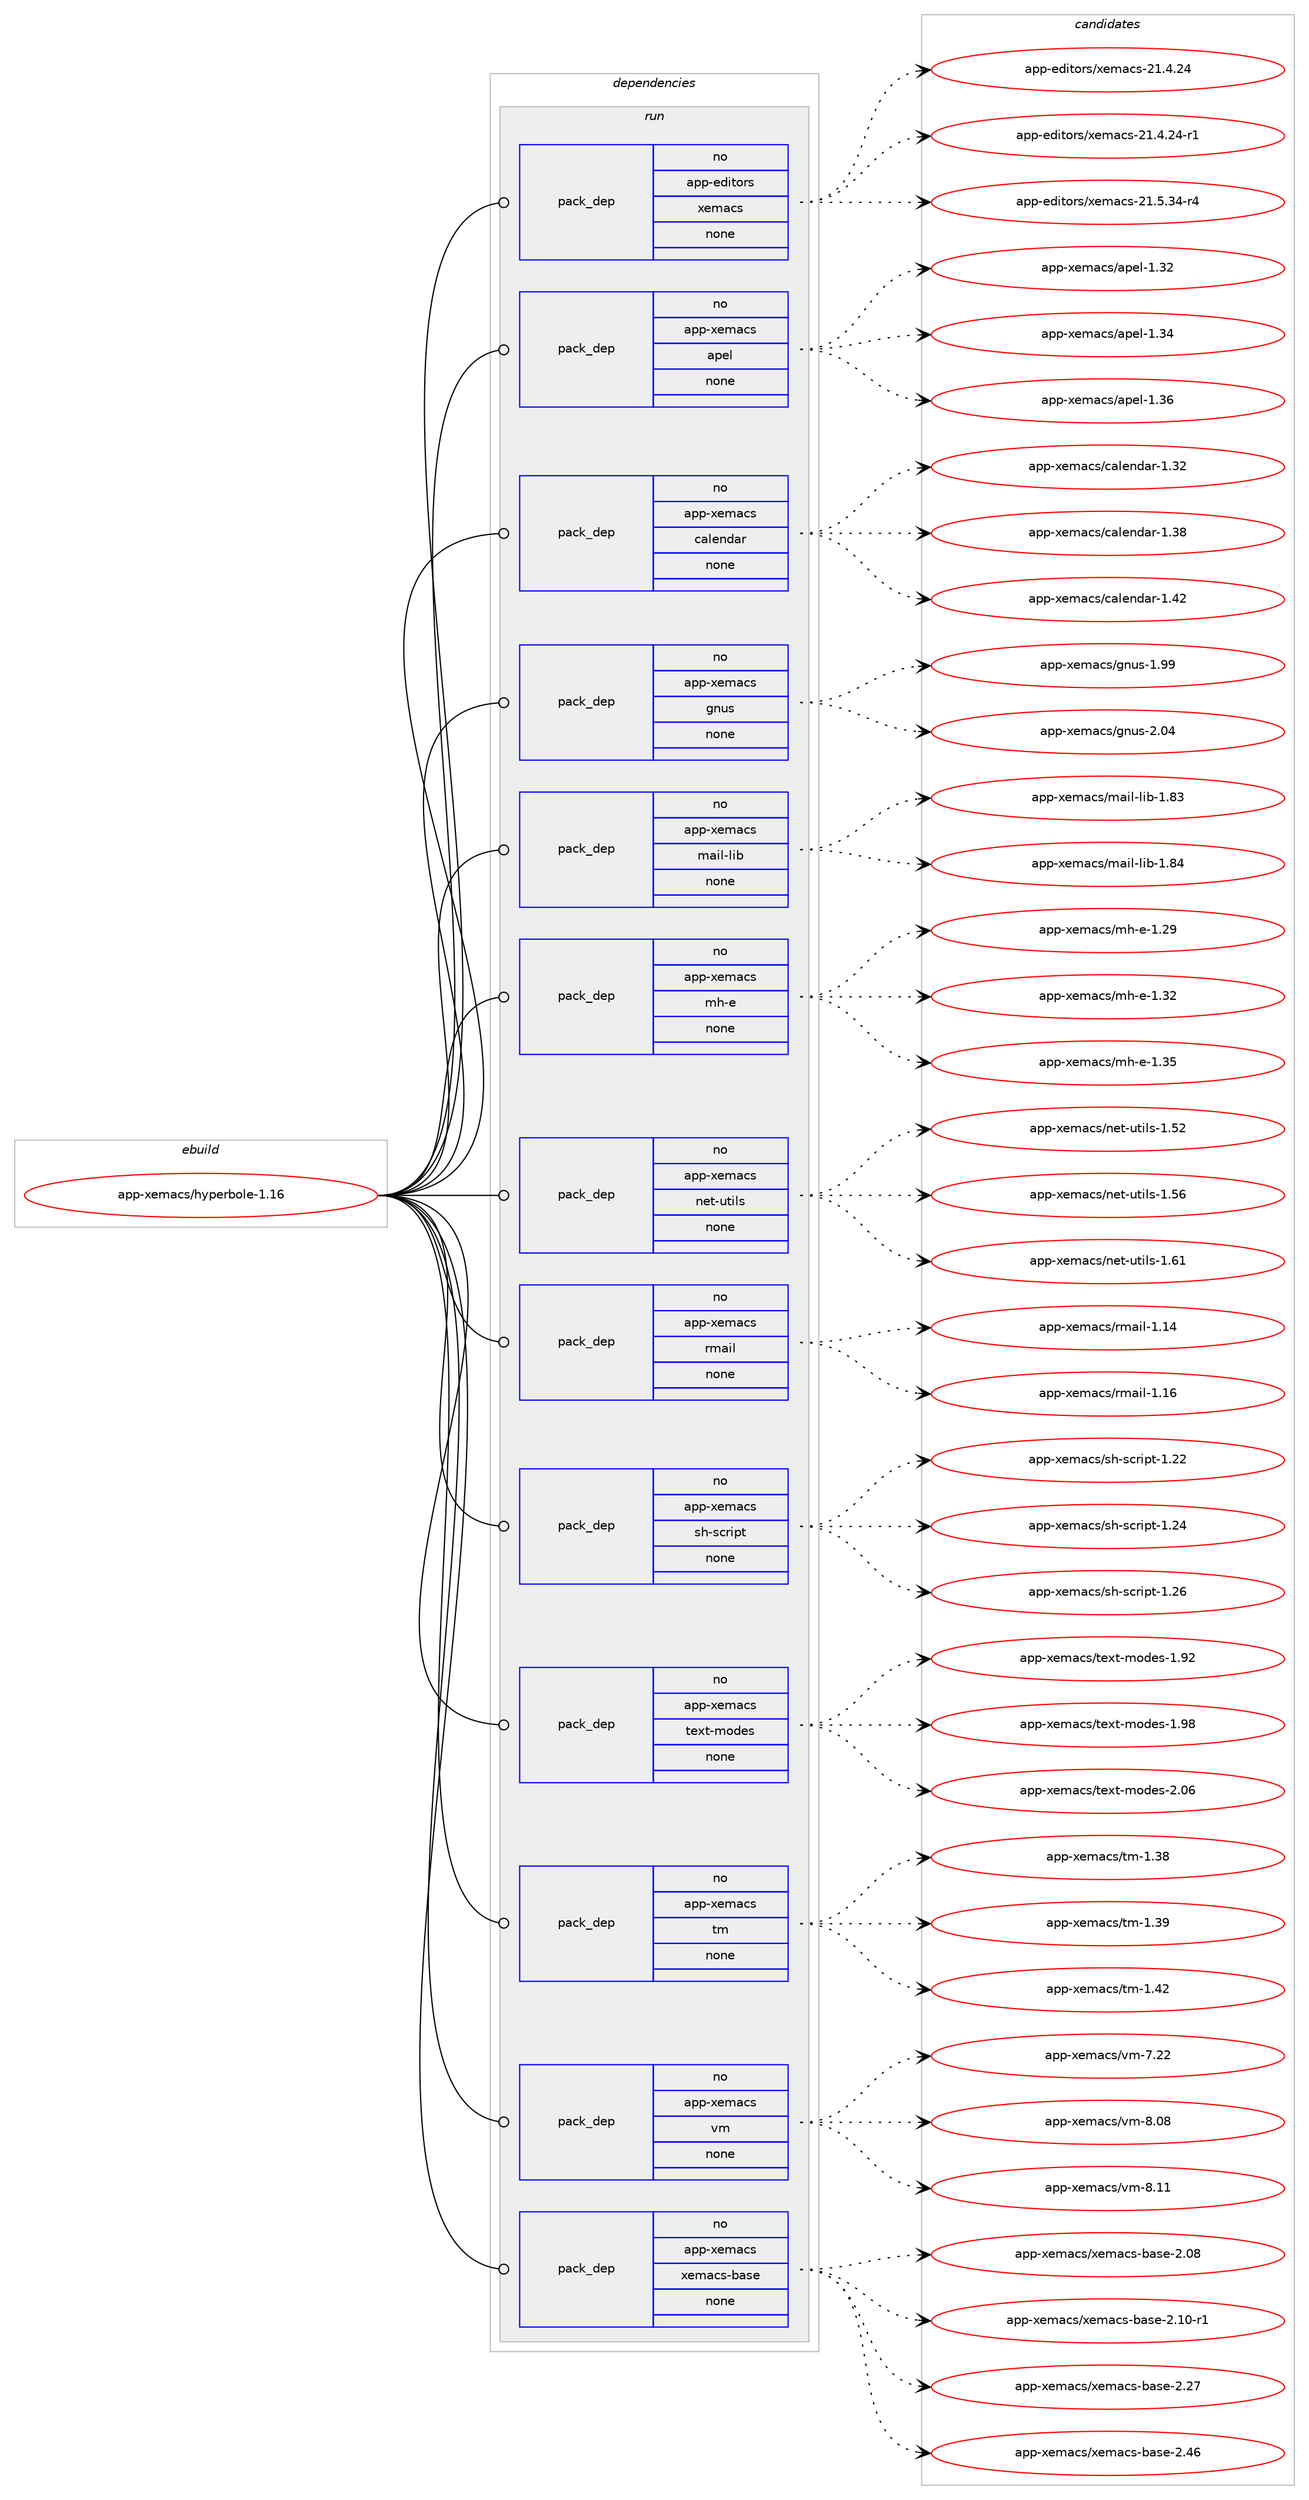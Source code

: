 digraph prolog {

# *************
# Graph options
# *************

newrank=true;
concentrate=true;
compound=true;
graph [rankdir=LR,fontname=Helvetica,fontsize=10,ranksep=1.5];#, ranksep=2.5, nodesep=0.2];
edge  [arrowhead=vee];
node  [fontname=Helvetica,fontsize=10];

# **********
# The ebuild
# **********

subgraph cluster_leftcol {
color=gray;
rank=same;
label=<<i>ebuild</i>>;
id [label="app-xemacs/hyperbole-1.16", color=red, width=4, href="../app-xemacs/hyperbole-1.16.svg"];
}

# ****************
# The dependencies
# ****************

subgraph cluster_midcol {
color=gray;
label=<<i>dependencies</i>>;
subgraph cluster_compile {
fillcolor="#eeeeee";
style=filled;
label=<<i>compile</i>>;
}
subgraph cluster_compileandrun {
fillcolor="#eeeeee";
style=filled;
label=<<i>compile and run</i>>;
}
subgraph cluster_run {
fillcolor="#eeeeee";
style=filled;
label=<<i>run</i>>;
subgraph pack383306 {
dependency515115 [label=<<TABLE BORDER="0" CELLBORDER="1" CELLSPACING="0" CELLPADDING="4" WIDTH="220"><TR><TD ROWSPAN="6" CELLPADDING="30">pack_dep</TD></TR><TR><TD WIDTH="110">no</TD></TR><TR><TD>app-editors</TD></TR><TR><TD>xemacs</TD></TR><TR><TD>none</TD></TR><TR><TD></TD></TR></TABLE>>, shape=none, color=blue];
}
id:e -> dependency515115:w [weight=20,style="solid",arrowhead="odot"];
subgraph pack383307 {
dependency515116 [label=<<TABLE BORDER="0" CELLBORDER="1" CELLSPACING="0" CELLPADDING="4" WIDTH="220"><TR><TD ROWSPAN="6" CELLPADDING="30">pack_dep</TD></TR><TR><TD WIDTH="110">no</TD></TR><TR><TD>app-xemacs</TD></TR><TR><TD>apel</TD></TR><TR><TD>none</TD></TR><TR><TD></TD></TR></TABLE>>, shape=none, color=blue];
}
id:e -> dependency515116:w [weight=20,style="solid",arrowhead="odot"];
subgraph pack383308 {
dependency515117 [label=<<TABLE BORDER="0" CELLBORDER="1" CELLSPACING="0" CELLPADDING="4" WIDTH="220"><TR><TD ROWSPAN="6" CELLPADDING="30">pack_dep</TD></TR><TR><TD WIDTH="110">no</TD></TR><TR><TD>app-xemacs</TD></TR><TR><TD>calendar</TD></TR><TR><TD>none</TD></TR><TR><TD></TD></TR></TABLE>>, shape=none, color=blue];
}
id:e -> dependency515117:w [weight=20,style="solid",arrowhead="odot"];
subgraph pack383309 {
dependency515118 [label=<<TABLE BORDER="0" CELLBORDER="1" CELLSPACING="0" CELLPADDING="4" WIDTH="220"><TR><TD ROWSPAN="6" CELLPADDING="30">pack_dep</TD></TR><TR><TD WIDTH="110">no</TD></TR><TR><TD>app-xemacs</TD></TR><TR><TD>gnus</TD></TR><TR><TD>none</TD></TR><TR><TD></TD></TR></TABLE>>, shape=none, color=blue];
}
id:e -> dependency515118:w [weight=20,style="solid",arrowhead="odot"];
subgraph pack383310 {
dependency515119 [label=<<TABLE BORDER="0" CELLBORDER="1" CELLSPACING="0" CELLPADDING="4" WIDTH="220"><TR><TD ROWSPAN="6" CELLPADDING="30">pack_dep</TD></TR><TR><TD WIDTH="110">no</TD></TR><TR><TD>app-xemacs</TD></TR><TR><TD>mail-lib</TD></TR><TR><TD>none</TD></TR><TR><TD></TD></TR></TABLE>>, shape=none, color=blue];
}
id:e -> dependency515119:w [weight=20,style="solid",arrowhead="odot"];
subgraph pack383311 {
dependency515120 [label=<<TABLE BORDER="0" CELLBORDER="1" CELLSPACING="0" CELLPADDING="4" WIDTH="220"><TR><TD ROWSPAN="6" CELLPADDING="30">pack_dep</TD></TR><TR><TD WIDTH="110">no</TD></TR><TR><TD>app-xemacs</TD></TR><TR><TD>mh-e</TD></TR><TR><TD>none</TD></TR><TR><TD></TD></TR></TABLE>>, shape=none, color=blue];
}
id:e -> dependency515120:w [weight=20,style="solid",arrowhead="odot"];
subgraph pack383312 {
dependency515121 [label=<<TABLE BORDER="0" CELLBORDER="1" CELLSPACING="0" CELLPADDING="4" WIDTH="220"><TR><TD ROWSPAN="6" CELLPADDING="30">pack_dep</TD></TR><TR><TD WIDTH="110">no</TD></TR><TR><TD>app-xemacs</TD></TR><TR><TD>net-utils</TD></TR><TR><TD>none</TD></TR><TR><TD></TD></TR></TABLE>>, shape=none, color=blue];
}
id:e -> dependency515121:w [weight=20,style="solid",arrowhead="odot"];
subgraph pack383313 {
dependency515122 [label=<<TABLE BORDER="0" CELLBORDER="1" CELLSPACING="0" CELLPADDING="4" WIDTH="220"><TR><TD ROWSPAN="6" CELLPADDING="30">pack_dep</TD></TR><TR><TD WIDTH="110">no</TD></TR><TR><TD>app-xemacs</TD></TR><TR><TD>rmail</TD></TR><TR><TD>none</TD></TR><TR><TD></TD></TR></TABLE>>, shape=none, color=blue];
}
id:e -> dependency515122:w [weight=20,style="solid",arrowhead="odot"];
subgraph pack383314 {
dependency515123 [label=<<TABLE BORDER="0" CELLBORDER="1" CELLSPACING="0" CELLPADDING="4" WIDTH="220"><TR><TD ROWSPAN="6" CELLPADDING="30">pack_dep</TD></TR><TR><TD WIDTH="110">no</TD></TR><TR><TD>app-xemacs</TD></TR><TR><TD>sh-script</TD></TR><TR><TD>none</TD></TR><TR><TD></TD></TR></TABLE>>, shape=none, color=blue];
}
id:e -> dependency515123:w [weight=20,style="solid",arrowhead="odot"];
subgraph pack383315 {
dependency515124 [label=<<TABLE BORDER="0" CELLBORDER="1" CELLSPACING="0" CELLPADDING="4" WIDTH="220"><TR><TD ROWSPAN="6" CELLPADDING="30">pack_dep</TD></TR><TR><TD WIDTH="110">no</TD></TR><TR><TD>app-xemacs</TD></TR><TR><TD>text-modes</TD></TR><TR><TD>none</TD></TR><TR><TD></TD></TR></TABLE>>, shape=none, color=blue];
}
id:e -> dependency515124:w [weight=20,style="solid",arrowhead="odot"];
subgraph pack383316 {
dependency515125 [label=<<TABLE BORDER="0" CELLBORDER="1" CELLSPACING="0" CELLPADDING="4" WIDTH="220"><TR><TD ROWSPAN="6" CELLPADDING="30">pack_dep</TD></TR><TR><TD WIDTH="110">no</TD></TR><TR><TD>app-xemacs</TD></TR><TR><TD>tm</TD></TR><TR><TD>none</TD></TR><TR><TD></TD></TR></TABLE>>, shape=none, color=blue];
}
id:e -> dependency515125:w [weight=20,style="solid",arrowhead="odot"];
subgraph pack383317 {
dependency515126 [label=<<TABLE BORDER="0" CELLBORDER="1" CELLSPACING="0" CELLPADDING="4" WIDTH="220"><TR><TD ROWSPAN="6" CELLPADDING="30">pack_dep</TD></TR><TR><TD WIDTH="110">no</TD></TR><TR><TD>app-xemacs</TD></TR><TR><TD>vm</TD></TR><TR><TD>none</TD></TR><TR><TD></TD></TR></TABLE>>, shape=none, color=blue];
}
id:e -> dependency515126:w [weight=20,style="solid",arrowhead="odot"];
subgraph pack383318 {
dependency515127 [label=<<TABLE BORDER="0" CELLBORDER="1" CELLSPACING="0" CELLPADDING="4" WIDTH="220"><TR><TD ROWSPAN="6" CELLPADDING="30">pack_dep</TD></TR><TR><TD WIDTH="110">no</TD></TR><TR><TD>app-xemacs</TD></TR><TR><TD>xemacs-base</TD></TR><TR><TD>none</TD></TR><TR><TD></TD></TR></TABLE>>, shape=none, color=blue];
}
id:e -> dependency515127:w [weight=20,style="solid",arrowhead="odot"];
}
}

# **************
# The candidates
# **************

subgraph cluster_choices {
rank=same;
color=gray;
label=<<i>candidates</i>>;

subgraph choice383306 {
color=black;
nodesep=1;
choice97112112451011001051161111141154712010110997991154550494652465052 [label="app-editors/xemacs-21.4.24", color=red, width=4,href="../app-editors/xemacs-21.4.24.svg"];
choice971121124510110010511611111411547120101109979911545504946524650524511449 [label="app-editors/xemacs-21.4.24-r1", color=red, width=4,href="../app-editors/xemacs-21.4.24-r1.svg"];
choice971121124510110010511611111411547120101109979911545504946534651524511452 [label="app-editors/xemacs-21.5.34-r4", color=red, width=4,href="../app-editors/xemacs-21.5.34-r4.svg"];
dependency515115:e -> choice97112112451011001051161111141154712010110997991154550494652465052:w [style=dotted,weight="100"];
dependency515115:e -> choice971121124510110010511611111411547120101109979911545504946524650524511449:w [style=dotted,weight="100"];
dependency515115:e -> choice971121124510110010511611111411547120101109979911545504946534651524511452:w [style=dotted,weight="100"];
}
subgraph choice383307 {
color=black;
nodesep=1;
choice9711211245120101109979911547971121011084549465150 [label="app-xemacs/apel-1.32", color=red, width=4,href="../app-xemacs/apel-1.32.svg"];
choice9711211245120101109979911547971121011084549465152 [label="app-xemacs/apel-1.34", color=red, width=4,href="../app-xemacs/apel-1.34.svg"];
choice9711211245120101109979911547971121011084549465154 [label="app-xemacs/apel-1.36", color=red, width=4,href="../app-xemacs/apel-1.36.svg"];
dependency515116:e -> choice9711211245120101109979911547971121011084549465150:w [style=dotted,weight="100"];
dependency515116:e -> choice9711211245120101109979911547971121011084549465152:w [style=dotted,weight="100"];
dependency515116:e -> choice9711211245120101109979911547971121011084549465154:w [style=dotted,weight="100"];
}
subgraph choice383308 {
color=black;
nodesep=1;
choice97112112451201011099799115479997108101110100971144549465150 [label="app-xemacs/calendar-1.32", color=red, width=4,href="../app-xemacs/calendar-1.32.svg"];
choice97112112451201011099799115479997108101110100971144549465156 [label="app-xemacs/calendar-1.38", color=red, width=4,href="../app-xemacs/calendar-1.38.svg"];
choice97112112451201011099799115479997108101110100971144549465250 [label="app-xemacs/calendar-1.42", color=red, width=4,href="../app-xemacs/calendar-1.42.svg"];
dependency515117:e -> choice97112112451201011099799115479997108101110100971144549465150:w [style=dotted,weight="100"];
dependency515117:e -> choice97112112451201011099799115479997108101110100971144549465156:w [style=dotted,weight="100"];
dependency515117:e -> choice97112112451201011099799115479997108101110100971144549465250:w [style=dotted,weight="100"];
}
subgraph choice383309 {
color=black;
nodesep=1;
choice97112112451201011099799115471031101171154549465757 [label="app-xemacs/gnus-1.99", color=red, width=4,href="../app-xemacs/gnus-1.99.svg"];
choice97112112451201011099799115471031101171154550464852 [label="app-xemacs/gnus-2.04", color=red, width=4,href="../app-xemacs/gnus-2.04.svg"];
dependency515118:e -> choice97112112451201011099799115471031101171154549465757:w [style=dotted,weight="100"];
dependency515118:e -> choice97112112451201011099799115471031101171154550464852:w [style=dotted,weight="100"];
}
subgraph choice383310 {
color=black;
nodesep=1;
choice97112112451201011099799115471099710510845108105984549465651 [label="app-xemacs/mail-lib-1.83", color=red, width=4,href="../app-xemacs/mail-lib-1.83.svg"];
choice97112112451201011099799115471099710510845108105984549465652 [label="app-xemacs/mail-lib-1.84", color=red, width=4,href="../app-xemacs/mail-lib-1.84.svg"];
dependency515119:e -> choice97112112451201011099799115471099710510845108105984549465651:w [style=dotted,weight="100"];
dependency515119:e -> choice97112112451201011099799115471099710510845108105984549465652:w [style=dotted,weight="100"];
}
subgraph choice383311 {
color=black;
nodesep=1;
choice9711211245120101109979911547109104451014549465057 [label="app-xemacs/mh-e-1.29", color=red, width=4,href="../app-xemacs/mh-e-1.29.svg"];
choice9711211245120101109979911547109104451014549465150 [label="app-xemacs/mh-e-1.32", color=red, width=4,href="../app-xemacs/mh-e-1.32.svg"];
choice9711211245120101109979911547109104451014549465153 [label="app-xemacs/mh-e-1.35", color=red, width=4,href="../app-xemacs/mh-e-1.35.svg"];
dependency515120:e -> choice9711211245120101109979911547109104451014549465057:w [style=dotted,weight="100"];
dependency515120:e -> choice9711211245120101109979911547109104451014549465150:w [style=dotted,weight="100"];
dependency515120:e -> choice9711211245120101109979911547109104451014549465153:w [style=dotted,weight="100"];
}
subgraph choice383312 {
color=black;
nodesep=1;
choice9711211245120101109979911547110101116451171161051081154549465350 [label="app-xemacs/net-utils-1.52", color=red, width=4,href="../app-xemacs/net-utils-1.52.svg"];
choice9711211245120101109979911547110101116451171161051081154549465354 [label="app-xemacs/net-utils-1.56", color=red, width=4,href="../app-xemacs/net-utils-1.56.svg"];
choice9711211245120101109979911547110101116451171161051081154549465449 [label="app-xemacs/net-utils-1.61", color=red, width=4,href="../app-xemacs/net-utils-1.61.svg"];
dependency515121:e -> choice9711211245120101109979911547110101116451171161051081154549465350:w [style=dotted,weight="100"];
dependency515121:e -> choice9711211245120101109979911547110101116451171161051081154549465354:w [style=dotted,weight="100"];
dependency515121:e -> choice9711211245120101109979911547110101116451171161051081154549465449:w [style=dotted,weight="100"];
}
subgraph choice383313 {
color=black;
nodesep=1;
choice9711211245120101109979911547114109971051084549464952 [label="app-xemacs/rmail-1.14", color=red, width=4,href="../app-xemacs/rmail-1.14.svg"];
choice9711211245120101109979911547114109971051084549464954 [label="app-xemacs/rmail-1.16", color=red, width=4,href="../app-xemacs/rmail-1.16.svg"];
dependency515122:e -> choice9711211245120101109979911547114109971051084549464952:w [style=dotted,weight="100"];
dependency515122:e -> choice9711211245120101109979911547114109971051084549464954:w [style=dotted,weight="100"];
}
subgraph choice383314 {
color=black;
nodesep=1;
choice971121124512010110997991154711510445115991141051121164549465050 [label="app-xemacs/sh-script-1.22", color=red, width=4,href="../app-xemacs/sh-script-1.22.svg"];
choice971121124512010110997991154711510445115991141051121164549465052 [label="app-xemacs/sh-script-1.24", color=red, width=4,href="../app-xemacs/sh-script-1.24.svg"];
choice971121124512010110997991154711510445115991141051121164549465054 [label="app-xemacs/sh-script-1.26", color=red, width=4,href="../app-xemacs/sh-script-1.26.svg"];
dependency515123:e -> choice971121124512010110997991154711510445115991141051121164549465050:w [style=dotted,weight="100"];
dependency515123:e -> choice971121124512010110997991154711510445115991141051121164549465052:w [style=dotted,weight="100"];
dependency515123:e -> choice971121124512010110997991154711510445115991141051121164549465054:w [style=dotted,weight="100"];
}
subgraph choice383315 {
color=black;
nodesep=1;
choice9711211245120101109979911547116101120116451091111001011154549465750 [label="app-xemacs/text-modes-1.92", color=red, width=4,href="../app-xemacs/text-modes-1.92.svg"];
choice9711211245120101109979911547116101120116451091111001011154549465756 [label="app-xemacs/text-modes-1.98", color=red, width=4,href="../app-xemacs/text-modes-1.98.svg"];
choice9711211245120101109979911547116101120116451091111001011154550464854 [label="app-xemacs/text-modes-2.06", color=red, width=4,href="../app-xemacs/text-modes-2.06.svg"];
dependency515124:e -> choice9711211245120101109979911547116101120116451091111001011154549465750:w [style=dotted,weight="100"];
dependency515124:e -> choice9711211245120101109979911547116101120116451091111001011154549465756:w [style=dotted,weight="100"];
dependency515124:e -> choice9711211245120101109979911547116101120116451091111001011154550464854:w [style=dotted,weight="100"];
}
subgraph choice383316 {
color=black;
nodesep=1;
choice97112112451201011099799115471161094549465156 [label="app-xemacs/tm-1.38", color=red, width=4,href="../app-xemacs/tm-1.38.svg"];
choice97112112451201011099799115471161094549465157 [label="app-xemacs/tm-1.39", color=red, width=4,href="../app-xemacs/tm-1.39.svg"];
choice97112112451201011099799115471161094549465250 [label="app-xemacs/tm-1.42", color=red, width=4,href="../app-xemacs/tm-1.42.svg"];
dependency515125:e -> choice97112112451201011099799115471161094549465156:w [style=dotted,weight="100"];
dependency515125:e -> choice97112112451201011099799115471161094549465157:w [style=dotted,weight="100"];
dependency515125:e -> choice97112112451201011099799115471161094549465250:w [style=dotted,weight="100"];
}
subgraph choice383317 {
color=black;
nodesep=1;
choice97112112451201011099799115471181094555465050 [label="app-xemacs/vm-7.22", color=red, width=4,href="../app-xemacs/vm-7.22.svg"];
choice97112112451201011099799115471181094556464856 [label="app-xemacs/vm-8.08", color=red, width=4,href="../app-xemacs/vm-8.08.svg"];
choice97112112451201011099799115471181094556464949 [label="app-xemacs/vm-8.11", color=red, width=4,href="../app-xemacs/vm-8.11.svg"];
dependency515126:e -> choice97112112451201011099799115471181094555465050:w [style=dotted,weight="100"];
dependency515126:e -> choice97112112451201011099799115471181094556464856:w [style=dotted,weight="100"];
dependency515126:e -> choice97112112451201011099799115471181094556464949:w [style=dotted,weight="100"];
}
subgraph choice383318 {
color=black;
nodesep=1;
choice971121124512010110997991154712010110997991154598971151014550464856 [label="app-xemacs/xemacs-base-2.08", color=red, width=4,href="../app-xemacs/xemacs-base-2.08.svg"];
choice9711211245120101109979911547120101109979911545989711510145504649484511449 [label="app-xemacs/xemacs-base-2.10-r1", color=red, width=4,href="../app-xemacs/xemacs-base-2.10-r1.svg"];
choice971121124512010110997991154712010110997991154598971151014550465055 [label="app-xemacs/xemacs-base-2.27", color=red, width=4,href="../app-xemacs/xemacs-base-2.27.svg"];
choice971121124512010110997991154712010110997991154598971151014550465254 [label="app-xemacs/xemacs-base-2.46", color=red, width=4,href="../app-xemacs/xemacs-base-2.46.svg"];
dependency515127:e -> choice971121124512010110997991154712010110997991154598971151014550464856:w [style=dotted,weight="100"];
dependency515127:e -> choice9711211245120101109979911547120101109979911545989711510145504649484511449:w [style=dotted,weight="100"];
dependency515127:e -> choice971121124512010110997991154712010110997991154598971151014550465055:w [style=dotted,weight="100"];
dependency515127:e -> choice971121124512010110997991154712010110997991154598971151014550465254:w [style=dotted,weight="100"];
}
}

}
